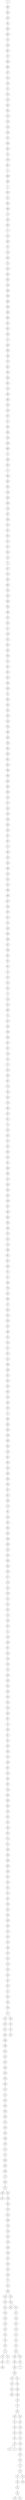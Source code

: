 graph arbol_DFS_I_G_1 {
    1;
    490;
    484;
    470;
    98;
    460;
    495;
    19;
    320;
    487;
    34;
    400;
    486;
    62;
    372;
    478;
    35;
    410;
    475;
    403;
    432;
    474;
    138;
    106;
    479;
    471;
    438;
    482;
    26;
    476;
    481;
    4;
    488;
    499;
    2;
    384;
    477;
    483;
    496;
    13;
    455;
    465;
    8;
    473;
    463;
    29;
    270;
    443;
    76;
    424;
    493;
    422;
    148;
    299;
    329;
    498;
    208;
    200;
    468;
    497;
    352;
    480;
    11;
    436;
    500;
    190;
    373;
    491;
    263;
    456;
    492;
    135;
    448;
    485;
    205;
    376;
    457;
    81;
    450;
    494;
    130;
    449;
    489;
    22;
    469;
    453;
    9;
    464;
    454;
    445;
    150;
    346;
    444;
    179;
    411;
    459;
    181;
    297;
    421;
    247;
    327;
    383;
    273;
    77;
    417;
    412;
    363;
    385;
    193;
    350;
    366;
    335;
    360;
    331;
    354;
    67;
    136;
    313;
    462;
    452;
    458;
    472;
    461;
    451;
    442;
    440;
    429;
    42;
    395;
    434;
    441;
    433;
    143;
    160;
    406;
    446;
    109;
    402;
    405;
    397;
    362;
    399;
    389;
    308;
    392;
    390;
    379;
    377;
    353;
    185;
    338;
    359;
    425;
    447;
    467;
    112;
    393;
    435;
    426;
    409;
    419;
    414;
    415;
    396;
    386;
    407;
    356;
    167;
    431;
    48;
    418;
    408;
    466;
    64;
    339;
    401;
    99;
    361;
    20;
    351;
    323;
    322;
    71;
    134;
    357;
    380;
    74;
    251;
    233;
    336;
    288;
    337;
    90;
    219;
    44;
    171;
    325;
    340;
    307;
    279;
    333;
    332;
    378;
    365;
    391;
    427;
    73;
    374;
    423;
    371;
    413;
    420;
    416;
    92;
    398;
    388;
    157;
    309;
    394;
    430;
    439;
    437;
    382;
    404;
    328;
    428;
    375;
    292;
    275;
    368;
    387;
    381;
    349;
    97;
    94;
    364;
    370;
    355;
    348;
    25;
    343;
    342;
    326;
    321;
    369;
    341;
    316;
    317;
    291;
    312;
    296;
    286;
    311;
    282;
    310;
    285;
    144;
    261;
    220;
    17;
    260;
    294;
    302;
    146;
    306;
    303;
    126;
    301;
    300;
    334;
    290;
    289;
    330;
    347;
    367;
    358;
    174;
    60;
    319;
    241;
    305;
    304;
    189;
    298;
    315;
    283;
    269;
    264;
    259;
    277;
    276;
    253;
    229;
    151;
    215;
    202;
    122;
    226;
    201;
    21;
    116;
    248;
    257;
    250;
    124;
    223;
    79;
    204;
    184;
    214;
    258;
    345;
    324;
    318;
    295;
    287;
    52;
    344;
    85;
    80;
    314;
    284;
    274;
    249;
    267;
    254;
    293;
    281;
    278;
    262;
    266;
    244;
    238;
    252;
    243;
    265;
    255;
    272;
    271;
    268;
    240;
    168;
    280;
    156;
    242;
    234;
    231;
    227;
    207;
    236;
    232;
    235;
    246;
    230;
    213;
    210;
    187;
    206;
    237;
    182;
    170;
    197;
    228;
    49;
    221;
    10;
    225;
    245;
    239;
    27;
    212;
    218;
    217;
    216;
    209;
    196;
    222;
    56;
    68;
    194;
    180;
    165;
    198;
    211;
    45;
    224;
    199;
    192;
    183;
    176;
    163;
    159;
    169;
    178;
    175;
    32;
    256;
    203;
    188;
    177;
    186;
    137;
    145;
    121;
    131;
    149;
    161;
    172;
    162;
    166;
    153;
    154;
    152;
    119;
    140;
    158;
    127;
    120;
    132;
    128;
    72;
    147;
    195;
    133;
    125;
    101;
    104;
    114;
    113;
    88;
    96;
    43;
    39;
    37;
    15;
    84;
    66;
    14;
    5;
    123;
    191;
    100;
    91;
    61;
    142;
    107;
    115;
    111;
    83;
    117;
    86;
    129;
    105;
    118;
    103;
    70;
    28;
    18;
    164;
    41;
    82;
    139;
    108;
    53;
    75;
    95;
    89;
    47;
    46;
    63;
    40;
    33;
    12;
    3;
    38;
    58;
    173;
    141;
    24;
    110;
    102;
    93;
    87;
    6;
    78;
    57;
    59;
    51;
    50;
    30;
    23;
    55;
    36;
    69;
    65;
    7;
    155;
    54;
    31;
    16;
    1 -- 490;
    490 -- 484;
    484 -- 470;
    470 -- 98;
    98 -- 460;
    460 -- 495;
    495 -- 19;
    19 -- 320;
    320 -- 487;
    487 -- 34;
    34 -- 400;
    400 -- 486;
    486 -- 62;
    62 -- 372;
    372 -- 478;
    478 -- 35;
    35 -- 410;
    410 -- 475;
    475 -- 403;
    403 -- 432;
    432 -- 474;
    474 -- 138;
    138 -- 106;
    106 -- 479;
    479 -- 471;
    471 -- 438;
    438 -- 482;
    482 -- 26;
    26 -- 476;
    476 -- 481;
    481 -- 4;
    4 -- 488;
    488 -- 499;
    499 -- 2;
    2 -- 384;
    384 -- 477;
    477 -- 483;
    483 -- 496;
    496 -- 13;
    13 -- 455;
    455 -- 465;
    465 -- 8;
    8 -- 473;
    473 -- 463;
    463 -- 29;
    29 -- 270;
    270 -- 443;
    443 -- 76;
    76 -- 424;
    424 -- 493;
    493 -- 422;
    422 -- 148;
    148 -- 299;
    299 -- 329;
    329 -- 498;
    498 -- 208;
    208 -- 200;
    200 -- 468;
    468 -- 497;
    497 -- 352;
    352 -- 480;
    480 -- 11;
    11 -- 436;
    436 -- 500;
    500 -- 190;
    190 -- 373;
    373 -- 491;
    491 -- 263;
    263 -- 456;
    456 -- 492;
    492 -- 135;
    135 -- 448;
    448 -- 485;
    485 -- 205;
    205 -- 376;
    376 -- 457;
    457 -- 81;
    81 -- 450;
    450 -- 494;
    494 -- 130;
    130 -- 449;
    449 -- 489;
    489 -- 22;
    22 -- 469;
    469 -- 453;
    453 -- 9;
    9 -- 464;
    464 -- 454;
    454 -- 445;
    445 -- 150;
    150 -- 346;
    346 -- 444;
    444 -- 179;
    179 -- 411;
    411 -- 459;
    459 -- 181;
    181 -- 297;
    297 -- 421;
    421 -- 247;
    247 -- 327;
    327 -- 383;
    383 -- 273;
    273 -- 77;
    77 -- 417;
    417 -- 412;
    412 -- 363;
    363 -- 385;
    385 -- 193;
    193 -- 350;
    350 -- 366;
    366 -- 335;
    335 -- 360;
    360 -- 331;
    331 -- 354;
    354 -- 67;
    67 -- 136;
    136 -- 313;
    313 -- 462;
    462 -- 452;
    452 -- 458;
    458 -- 472;
    472 -- 461;
    461 -- 451;
    451 -- 442;
    442 -- 440;
    440 -- 429;
    429 -- 42;
    42 -- 395;
    395 -- 434;
    434 -- 441;
    441 -- 433;
    433 -- 143;
    143 -- 160;
    160 -- 406;
    406 -- 446;
    446 -- 109;
    109 -- 402;
    402 -- 405;
    405 -- 397;
    397 -- 362;
    362 -- 399;
    399 -- 389;
    389 -- 308;
    308 -- 392;
    392 -- 390;
    390 -- 379;
    379 -- 377;
    377 -- 353;
    353 -- 185;
    185 -- 338;
    338 -- 359;
    359 -- 425;
    425 -- 447;
    447 -- 467;
    467 -- 112;
    112 -- 393;
    393 -- 435;
    435 -- 426;
    426 -- 409;
    409 -- 419;
    419 -- 414;
    414 -- 415;
    415 -- 396;
    396 -- 386;
    386 -- 407;
    407 -- 356;
    356 -- 167;
    167 -- 431;
    431 -- 48;
    48 -- 418;
    418 -- 408;
    408 -- 466;
    466 -- 64;
    64 -- 339;
    339 -- 401;
    401 -- 99;
    99 -- 361;
    361 -- 20;
    20 -- 351;
    351 -- 323;
    323 -- 322;
    322 -- 71;
    71 -- 134;
    134 -- 357;
    357 -- 380;
    380 -- 74;
    74 -- 251;
    251 -- 233;
    233 -- 336;
    336 -- 288;
    288 -- 337;
    337 -- 90;
    90 -- 219;
    219 -- 44;
    44 -- 171;
    171 -- 325;
    325 -- 340;
    340 -- 307;
    307 -- 279;
    279 -- 333;
    333 -- 332;
    332 -- 378;
    378 -- 365;
    365 -- 391;
    391 -- 427;
    427 -- 73;
    73 -- 374;
    374 -- 423;
    423 -- 371;
    371 -- 413;
    413 -- 420;
    420 -- 416;
    416 -- 92;
    92 -- 398;
    398 -- 388;
    388 -- 157;
    157 -- 309;
    309 -- 394;
    394 -- 430;
    430 -- 439;
    439 -- 437;
    437 -- 382;
    382 -- 404;
    404 -- 328;
    328 -- 428;
    428 -- 375;
    375 -- 292;
    292 -- 275;
    275 -- 368;
    368 -- 387;
    387 -- 381;
    381 -- 349;
    349 -- 97;
    97 -- 94;
    94 -- 364;
    364 -- 370;
    370 -- 355;
    355 -- 348;
    348 -- 25;
    25 -- 343;
    343 -- 342;
    342 -- 326;
    326 -- 321;
    321 -- 369;
    369 -- 341;
    341 -- 316;
    316 -- 317;
    317 -- 291;
    291 -- 312;
    312 -- 296;
    296 -- 286;
    286 -- 311;
    311 -- 282;
    282 -- 310;
    310 -- 285;
    285 -- 144;
    144 -- 261;
    261 -- 220;
    220 -- 17;
    17 -- 260;
    260 -- 294;
    294 -- 302;
    302 -- 146;
    146 -- 306;
    306 -- 303;
    303 -- 126;
    126 -- 301;
    301 -- 300;
    300 -- 334;
    334 -- 290;
    290 -- 289;
    289 -- 330;
    330 -- 347;
    347 -- 367;
    367 -- 358;
    358 -- 174;
    174 -- 60;
    60 -- 319;
    319 -- 241;
    241 -- 305;
    305 -- 304;
    304 -- 189;
    189 -- 298;
    298 -- 315;
    315 -- 283;
    283 -- 269;
    269 -- 264;
    264 -- 259;
    259 -- 277;
    277 -- 276;
    276 -- 253;
    253 -- 229;
    229 -- 151;
    151 -- 215;
    215 -- 202;
    202 -- 122;
    122 -- 226;
    226 -- 201;
    201 -- 21;
    21 -- 116;
    116 -- 248;
    248 -- 257;
    257 -- 250;
    250 -- 124;
    124 -- 223;
    223 -- 79;
    79 -- 204;
    204 -- 184;
    184 -- 214;
    214 -- 258;
    258 -- 345;
    345 -- 324;
    324 -- 318;
    318 -- 295;
    295 -- 287;
    287 -- 52;
    52 -- 344;
    344 -- 85;
    85 -- 80;
    80 -- 314;
    314 -- 284;
    284 -- 274;
    274 -- 249;
    249 -- 267;
    267 -- 254;
    254 -- 293;
    293 -- 281;
    281 -- 278;
    278 -- 262;
    262 -- 266;
    266 -- 244;
    244 -- 238;
    238 -- 252;
    252 -- 243;
    243 -- 265;
    265 -- 255;
    255 -- 272;
    272 -- 271;
    271 -- 268;
    268 -- 240;
    240 -- 168;
    168 -- 280;
    280 -- 156;
    156 -- 242;
    242 -- 234;
    234 -- 231;
    231 -- 227;
    227 -- 207;
    207 -- 236;
    236 -- 232;
    232 -- 235;
    235 -- 246;
    246 -- 230;
    230 -- 213;
    213 -- 210;
    210 -- 187;
    187 -- 206;
    206 -- 237;
    237 -- 182;
    182 -- 170;
    170 -- 197;
    197 -- 228;
    228 -- 49;
    49 -- 221;
    221 -- 10;
    10 -- 225;
    225 -- 245;
    245 -- 239;
    239 -- 27;
    27 -- 212;
    212 -- 218;
    218 -- 217;
    217 -- 216;
    216 -- 209;
    209 -- 196;
    196 -- 222;
    222 -- 56;
    56 -- 68;
    68 -- 194;
    194 -- 180;
    180 -- 165;
    165 -- 198;
    198 -- 211;
    211 -- 45;
    45 -- 224;
    224 -- 199;
    199 -- 192;
    192 -- 183;
    183 -- 176;
    176 -- 163;
    163 -- 159;
    159 -- 169;
    169 -- 178;
    178 -- 175;
    175 -- 32;
    32 -- 256;
    256 -- 203;
    203 -- 188;
    188 -- 177;
    177 -- 186;
    186 -- 137;
    137 -- 145;
    145 -- 121;
    137 -- 131;
    131 -- 149;
    149 -- 161;
    161 -- 172;
    172 -- 162;
    162 -- 166;
    166 -- 153;
    153 -- 154;
    154 -- 152;
    152 -- 119;
    119 -- 140;
    140 -- 158;
    158 -- 127;
    127 -- 120;
    120 -- 132;
    132 -- 128;
    128 -- 72;
    72 -- 147;
    147 -- 195;
    195 -- 133;
    133 -- 125;
    125 -- 101;
    101 -- 104;
    104 -- 114;
    114 -- 113;
    113 -- 88;
    88 -- 96;
    96 -- 43;
    43 -- 39;
    39 -- 37;
    37 -- 15;
    15 -- 84;
    84 -- 66;
    37 -- 14;
    14 -- 5;
    195 -- 123;
    123 -- 191;
    191 -- 100;
    191 -- 91;
    91 -- 61;
    61 -- 142;
    142 -- 107;
    107 -- 115;
    115 -- 111;
    111 -- 83;
    83 -- 117;
    117 -- 86;
    86 -- 129;
    129 -- 105;
    105 -- 118;
    118 -- 103;
    103 -- 70;
    70 -- 28;
    28 -- 18;
    18 -- 164;
    103 -- 41;
    41 -- 82;
    82 -- 139;
    139 -- 108;
    108 -- 53;
    53 -- 75;
    75 -- 95;
    95 -- 89;
    89 -- 47;
    47 -- 46;
    46 -- 63;
    63 -- 40;
    40 -- 33;
    33 -- 12;
    33 -- 3;
    95 -- 38;
    38 -- 58;
    58 -- 173;
    173 -- 141;
    141 -- 24;
    24 -- 110;
    110 -- 102;
    102 -- 93;
    93 -- 87;
    87 -- 6;
    6 -- 78;
    78 -- 57;
    57 -- 59;
    59 -- 51;
    51 -- 50;
    50 -- 30;
    50 -- 23;
    78 -- 55;
    55 -- 36;
    86 -- 69;
    69 -- 65;
    65 -- 7;
    27 -- 155;
    155 -- 54;
    54 -- 31;
    31 -- 16;
}